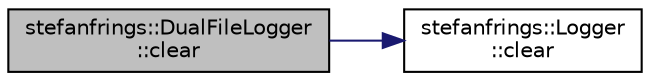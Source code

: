 digraph "stefanfrings::DualFileLogger::clear"
{
  edge [fontname="Helvetica",fontsize="10",labelfontname="Helvetica",labelfontsize="10"];
  node [fontname="Helvetica",fontsize="10",shape=record];
  rankdir="LR";
  Node2 [label="stefanfrings::DualFileLogger\l::clear",height=0.2,width=0.4,color="black", fillcolor="grey75", style="filled", fontcolor="black"];
  Node2 -> Node3 [color="midnightblue",fontsize="10",style="solid",fontname="Helvetica"];
  Node3 [label="stefanfrings::Logger\l::clear",height=0.2,width=0.4,color="black", fillcolor="white", style="filled",URL="$classstefanfrings_1_1_logger.html#a4dc933a2f38098fc539f7e17fc39da41"];
}
